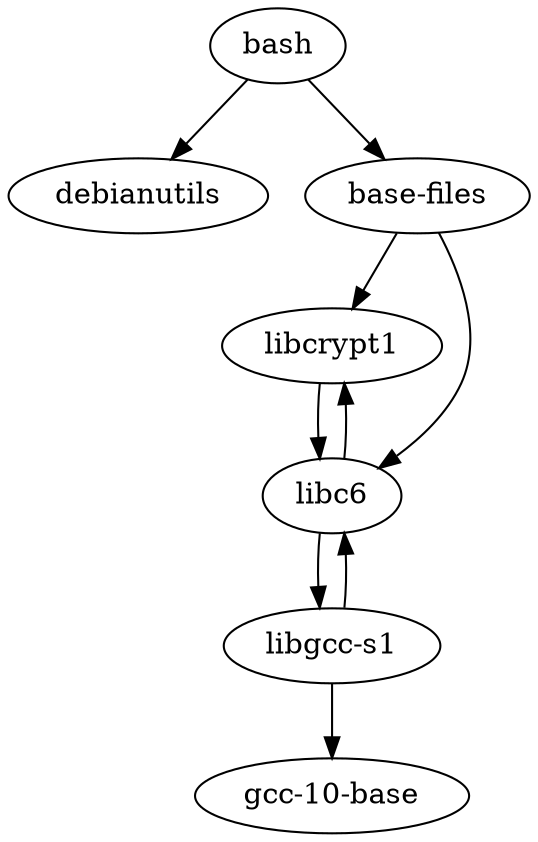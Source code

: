 digraph G {
    "bash" -> "debianutils";
    "bash" -> "base-files";
    "base-files" -> "libcrypt1";
    "base-files" -> "libc6";
    "libc6" -> "libcrypt1";
    "libc6" -> "libgcc-s1";
    "libgcc-s1" -> "libc6";
    "libgcc-s1" -> "gcc-10-base";
    "libcrypt1" -> "libc6";
}